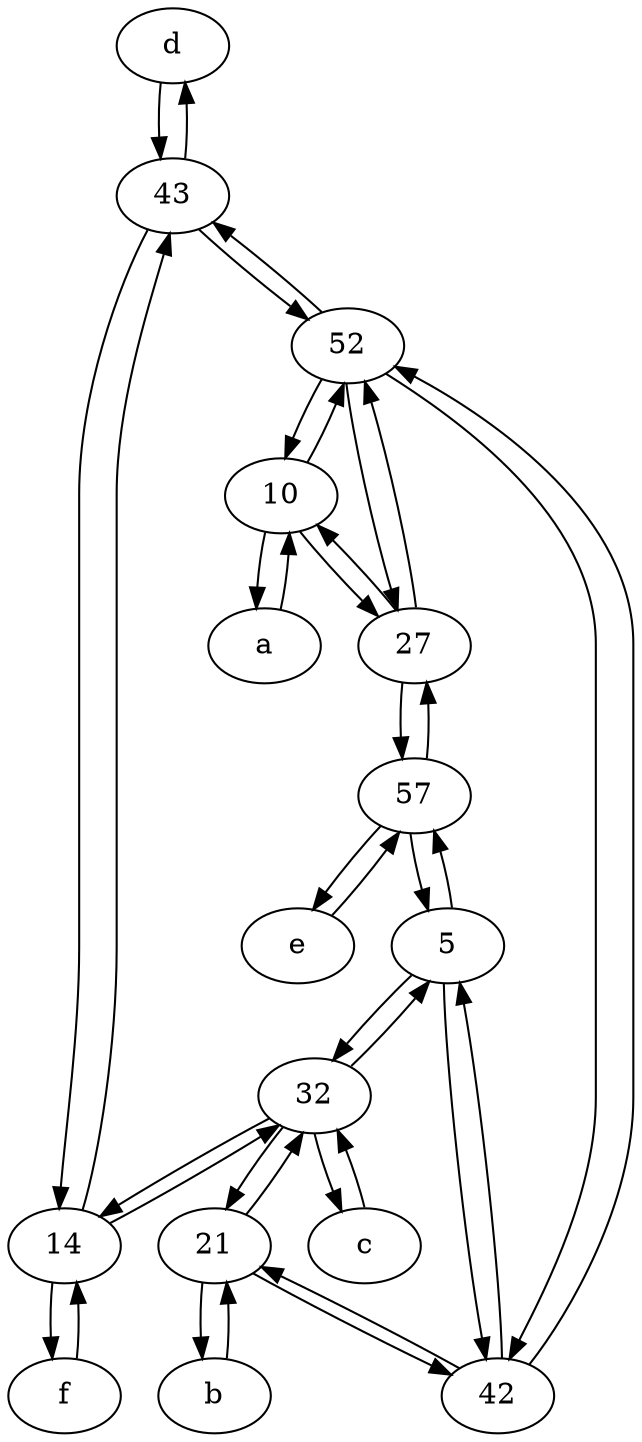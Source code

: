 digraph  {
	d [pos="20,30!"];
	32;
	e [pos="30,50!"];
	14;
	21;
	10;
	5;
	57;
	43;
	b [pos="50,20!"];
	52;
	a [pos="40,10!"];
	f [pos="15,45!"];
	42;
	c [pos="20,10!"];
	27;
	43 -> d;
	52 -> 10;
	14 -> 43;
	42 -> 52;
	57 -> 27;
	52 -> 42;
	5 -> 32;
	42 -> 21;
	c -> 32;
	a -> 10;
	b -> 21;
	27 -> 52;
	10 -> 52;
	57 -> 5;
	f -> 14;
	52 -> 43;
	5 -> 42;
	14 -> 32;
	5 -> 57;
	57 -> e;
	42 -> 5;
	d -> 43;
	43 -> 52;
	32 -> 5;
	52 -> 27;
	14 -> f;
	10 -> a;
	32 -> 14;
	43 -> 14;
	21 -> b;
	32 -> 21;
	e -> 57;
	27 -> 10;
	21 -> 42;
	21 -> 32;
	27 -> 57;
	10 -> 27;
	32 -> c;

	}